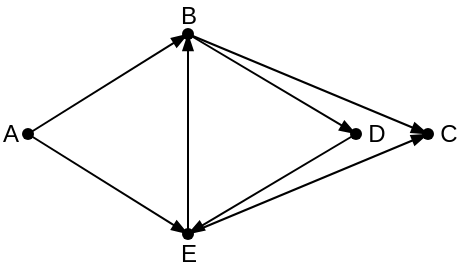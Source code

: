 <mxfile version="22.1.7" type="device">
  <diagram name="Seite-1" id="qbfD7dYWTagAosNgbIee">
    <mxGraphModel dx="1290" dy="566" grid="1" gridSize="10" guides="1" tooltips="1" connect="1" arrows="1" fold="1" page="1" pageScale="1" pageWidth="827" pageHeight="1169" math="0" shadow="0">
      <root>
        <mxCell id="0" />
        <mxCell id="1" parent="0" />
        <mxCell id="U1hAHeMPtl7idM_b5UR9-13" value="" style="endArrow=blockThin;html=1;rounded=0;endFill=1;" parent="1" source="U1hAHeMPtl7idM_b5UR9-16" edge="1">
          <mxGeometry width="50" height="50" relative="1" as="geometry">
            <mxPoint x="250" y="390" as="sourcePoint" />
            <mxPoint x="320" y="350" as="targetPoint" />
          </mxGeometry>
        </mxCell>
        <mxCell id="U1hAHeMPtl7idM_b5UR9-16" value="A" style="shape=waypoint;sketch=0;fillStyle=solid;size=6;pointerEvents=1;points=[];fillColor=none;resizable=0;rotatable=0;perimeter=centerPerimeter;snapToPoint=1;html=1;labelBackgroundColor=none;labelBorderColor=none;spacingTop=0;spacingLeft=0;spacingRight=19;" parent="1" vertex="1">
          <mxGeometry x="230" y="390" width="20" height="20" as="geometry" />
        </mxCell>
        <mxCell id="U1hAHeMPtl7idM_b5UR9-17" value="B" style="shape=waypoint;sketch=0;fillStyle=solid;size=6;pointerEvents=1;points=[];fillColor=none;resizable=0;rotatable=0;perimeter=centerPerimeter;snapToPoint=1;html=1;labelBackgroundColor=none;labelBorderColor=none;spacingTop=0;spacingLeft=0;spacingRight=0;fontSize=12;spacingBottom=19;" parent="1" vertex="1">
          <mxGeometry x="310" y="340" width="20" height="20" as="geometry" />
        </mxCell>
        <mxCell id="U1hAHeMPtl7idM_b5UR9-18" value="D" style="shape=waypoint;sketch=0;fillStyle=solid;size=6;pointerEvents=1;points=[];fillColor=none;resizable=0;rotatable=0;perimeter=centerPerimeter;snapToPoint=1;html=1;labelBackgroundColor=none;labelBorderColor=none;spacingTop=0;spacingLeft=19;spacingRight=0;" parent="1" vertex="1">
          <mxGeometry x="394" y="390" width="20" height="20" as="geometry" />
        </mxCell>
        <mxCell id="U1hAHeMPtl7idM_b5UR9-19" value="" style="endArrow=blockThin;html=1;rounded=0;entryX=0.271;entryY=0.411;entryDx=0;entryDy=0;entryPerimeter=0;endFill=1;" parent="1" target="U1hAHeMPtl7idM_b5UR9-18" edge="1">
          <mxGeometry width="50" height="50" relative="1" as="geometry">
            <mxPoint x="320" y="350" as="sourcePoint" />
            <mxPoint x="394" y="400" as="targetPoint" />
          </mxGeometry>
        </mxCell>
        <mxCell id="U1hAHeMPtl7idM_b5UR9-20" value="E" style="shape=waypoint;sketch=0;fillStyle=solid;size=6;pointerEvents=1;points=[];fillColor=none;resizable=0;rotatable=0;perimeter=centerPerimeter;snapToPoint=1;html=1;labelBackgroundColor=none;labelBorderColor=none;spacingTop=19;spacingLeft=0;spacingRight=0;" parent="1" vertex="1">
          <mxGeometry x="310" y="440" width="20" height="20" as="geometry" />
        </mxCell>
        <mxCell id="U1hAHeMPtl7idM_b5UR9-22" value="" style="endArrow=blockThin;html=1;rounded=0;endFill=1;" parent="1" source="U1hAHeMPtl7idM_b5UR9-16" target="U1hAHeMPtl7idM_b5UR9-20" edge="1">
          <mxGeometry width="50" height="50" relative="1" as="geometry">
            <mxPoint x="250" y="410" as="sourcePoint" />
            <mxPoint x="330" y="360" as="targetPoint" />
          </mxGeometry>
        </mxCell>
        <mxCell id="U1hAHeMPtl7idM_b5UR9-23" value="" style="endArrow=blockThin;html=1;rounded=0;entryX=0.814;entryY=0.289;entryDx=0;entryDy=0;entryPerimeter=0;endFill=1;" parent="1" source="U1hAHeMPtl7idM_b5UR9-18" target="U1hAHeMPtl7idM_b5UR9-20" edge="1">
          <mxGeometry width="50" height="50" relative="1" as="geometry">
            <mxPoint x="260" y="420" as="sourcePoint" />
            <mxPoint x="340" y="370" as="targetPoint" />
          </mxGeometry>
        </mxCell>
        <mxCell id="U1hAHeMPtl7idM_b5UR9-25" value="" style="endArrow=blockThin;html=1;rounded=0;endFill=1;" parent="1" target="U1hAHeMPtl7idM_b5UR9-21" edge="1">
          <mxGeometry width="50" height="50" relative="1" as="geometry">
            <mxPoint x="320" y="350" as="sourcePoint" />
            <mxPoint x="440" y="400" as="targetPoint" />
          </mxGeometry>
        </mxCell>
        <mxCell id="U1hAHeMPtl7idM_b5UR9-21" value="C" style="shape=waypoint;sketch=0;fillStyle=solid;size=6;pointerEvents=1;points=[];fillColor=none;resizable=0;rotatable=0;perimeter=centerPerimeter;snapToPoint=1;html=1;labelBackgroundColor=none;labelBorderColor=none;spacingTop=0;spacingLeft=19;spacingRight=0;" parent="1" vertex="1">
          <mxGeometry x="430" y="390" width="20" height="20" as="geometry" />
        </mxCell>
        <mxCell id="U1hAHeMPtl7idM_b5UR9-26" value="" style="endArrow=blockThin;html=1;rounded=0;endFill=1;" parent="1" edge="1">
          <mxGeometry width="50" height="50" relative="1" as="geometry">
            <mxPoint x="320" y="450" as="sourcePoint" />
            <mxPoint x="440" y="400" as="targetPoint" />
          </mxGeometry>
        </mxCell>
        <mxCell id="vfKbaZOM00CQAl-S0whb-1" value="" style="endArrow=blockThin;html=1;rounded=0;endFill=1;exitX=0.25;exitY=0.7;exitDx=0;exitDy=0;exitPerimeter=0;entryX=0.45;entryY=0.8;entryDx=0;entryDy=0;entryPerimeter=0;" edge="1" parent="1" source="U1hAHeMPtl7idM_b5UR9-20" target="U1hAHeMPtl7idM_b5UR9-17">
          <mxGeometry width="50" height="50" relative="1" as="geometry">
            <mxPoint x="250" y="410" as="sourcePoint" />
            <mxPoint x="330" y="360" as="targetPoint" />
          </mxGeometry>
        </mxCell>
      </root>
    </mxGraphModel>
  </diagram>
</mxfile>
